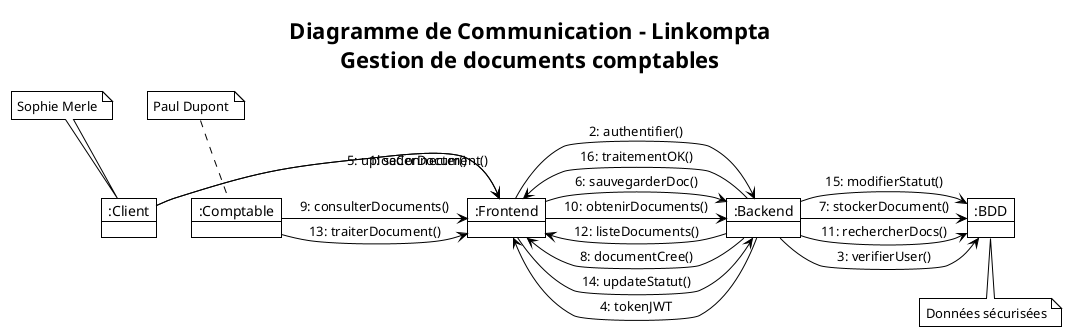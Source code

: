 @startuml Linkompta_Diagramme_Communication
!theme plain
title Diagramme de Communication - Linkompta\nGestion de documents comptables

' Objets participants
object ":Client" as client
object ":Frontend" as frontend
object ":Backend" as backend
object ":BDD" as db
object ":Comptable" as comptable

' Messages principaux
client -> frontend : 1: seConnecter()
frontend -> backend : 2: authentifier()
backend -> db : 3: verifierUser()
backend -> frontend : 4: tokenJWT

client -> frontend : 5: uploaderDocument()
frontend -> backend : 6: sauvegarderDoc()
backend -> db : 7: stockerDocument()
backend -> frontend : 8: documentCree()

comptable -> frontend : 9: consulterDocuments()
frontend -> backend : 10: obtenirDocuments()
backend -> db : 11: rechercherDocs()
backend -> frontend : 12: listeDocuments()

comptable -> frontend : 13: traiterDocument()
frontend -> backend : 14: updateStatut()
backend -> db : 15: modifierStatut()
backend -> frontend : 16: traitementOK()

' Notes
note top of client : Sophie Merle
note top of comptable : Paul Dupont
note bottom of db : Données sécurisées

@enduml
